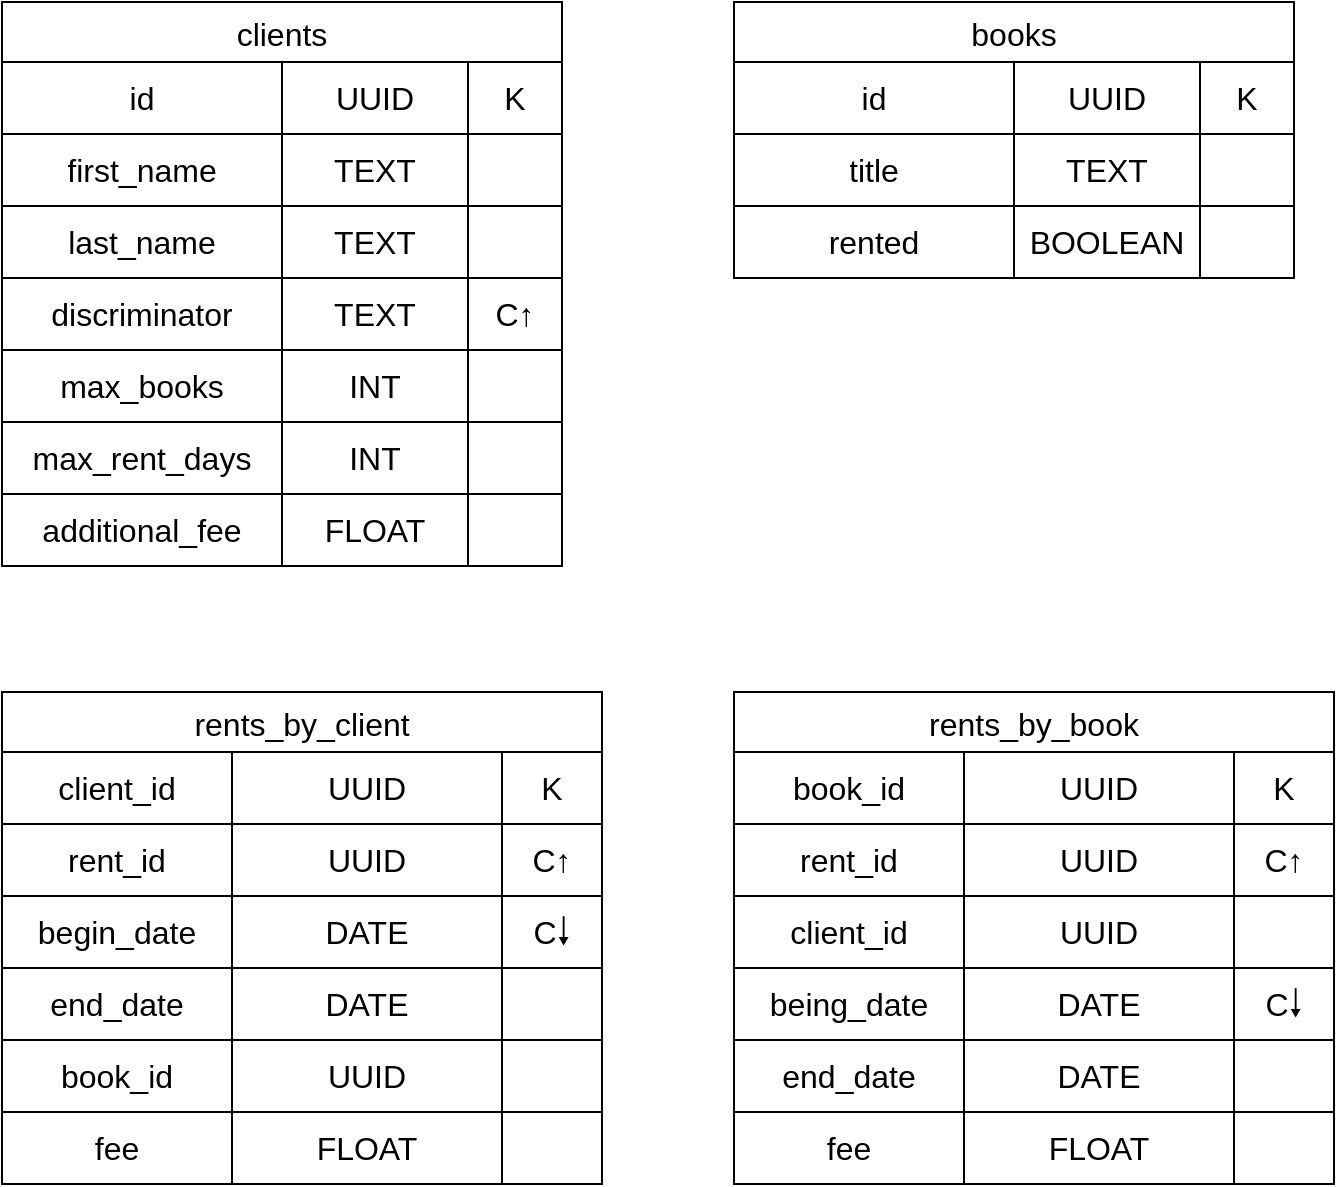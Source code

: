 <mxfile version="26.0.4">
  <diagram name="Page-1" id="k9nQRyF4IQkoTlptOZB1">
    <mxGraphModel dx="1023" dy="348" grid="1" gridSize="10" guides="1" tooltips="1" connect="1" arrows="1" fold="1" page="1" pageScale="1" pageWidth="827" pageHeight="1169" math="0" shadow="0">
      <root>
        <mxCell id="0" />
        <mxCell id="1" parent="0" />
        <mxCell id="cYdkkXX8m2xhBoEQVh9J-1" value="clients" style="shape=table;startSize=30;container=1;collapsible=0;childLayout=tableLayout;strokeColor=default;fontSize=16;movable=1;resizable=1;rotatable=1;deletable=1;editable=1;locked=0;connectable=1;rowLines=1;columnLines=1;fixedRows=0;resizeLast=0;resizeLastRow=0;arcSize=15;absoluteArcSize=0;noLabel=0;" parent="1" vertex="1">
          <mxGeometry x="114" y="240" width="280" height="282" as="geometry" />
        </mxCell>
        <mxCell id="cYdkkXX8m2xhBoEQVh9J-6" value="" style="shape=tableRow;horizontal=0;startSize=0;swimlaneHead=0;swimlaneBody=0;strokeColor=inherit;top=0;left=0;bottom=0;right=0;collapsible=0;dropTarget=0;fillColor=none;points=[[0,0.5],[1,0.5]];portConstraint=eastwest;fontSize=16;" parent="cYdkkXX8m2xhBoEQVh9J-1" vertex="1">
          <mxGeometry y="30" width="280" height="36" as="geometry" />
        </mxCell>
        <mxCell id="cYdkkXX8m2xhBoEQVh9J-7" value="id" style="shape=partialRectangle;html=1;whiteSpace=wrap;connectable=0;strokeColor=inherit;overflow=hidden;fillColor=none;top=0;left=0;bottom=0;right=0;pointerEvents=1;fontSize=16;" parent="cYdkkXX8m2xhBoEQVh9J-6" vertex="1">
          <mxGeometry width="140" height="36" as="geometry">
            <mxRectangle width="140" height="36" as="alternateBounds" />
          </mxGeometry>
        </mxCell>
        <mxCell id="cYdkkXX8m2xhBoEQVh9J-8" value="UUID" style="shape=partialRectangle;html=1;whiteSpace=wrap;connectable=0;strokeColor=inherit;overflow=hidden;fillColor=none;top=0;left=0;bottom=0;right=0;pointerEvents=1;fontSize=16;" parent="cYdkkXX8m2xhBoEQVh9J-6" vertex="1">
          <mxGeometry x="140" width="93" height="36" as="geometry">
            <mxRectangle width="93" height="36" as="alternateBounds" />
          </mxGeometry>
        </mxCell>
        <mxCell id="cYdkkXX8m2xhBoEQVh9J-9" value="K" style="shape=partialRectangle;html=1;whiteSpace=wrap;connectable=0;strokeColor=inherit;overflow=hidden;fillColor=none;top=0;left=0;bottom=0;right=0;pointerEvents=1;fontSize=16;" parent="cYdkkXX8m2xhBoEQVh9J-6" vertex="1">
          <mxGeometry x="233" width="47" height="36" as="geometry">
            <mxRectangle width="47" height="36" as="alternateBounds" />
          </mxGeometry>
        </mxCell>
        <mxCell id="cYdkkXX8m2xhBoEQVh9J-75" value="" style="shape=tableRow;horizontal=0;startSize=0;swimlaneHead=0;swimlaneBody=0;strokeColor=inherit;top=0;left=0;bottom=0;right=0;collapsible=0;dropTarget=0;fillColor=none;points=[[0,0.5],[1,0.5]];portConstraint=eastwest;fontSize=16;" parent="cYdkkXX8m2xhBoEQVh9J-1" vertex="1">
          <mxGeometry y="66" width="280" height="36" as="geometry" />
        </mxCell>
        <mxCell id="cYdkkXX8m2xhBoEQVh9J-76" value="first_name" style="shape=partialRectangle;html=1;whiteSpace=wrap;connectable=0;strokeColor=inherit;overflow=hidden;fillColor=none;top=0;left=0;bottom=0;right=0;pointerEvents=1;fontSize=16;" parent="cYdkkXX8m2xhBoEQVh9J-75" vertex="1">
          <mxGeometry width="140" height="36" as="geometry">
            <mxRectangle width="140" height="36" as="alternateBounds" />
          </mxGeometry>
        </mxCell>
        <mxCell id="cYdkkXX8m2xhBoEQVh9J-77" value="TEXT" style="shape=partialRectangle;html=1;whiteSpace=wrap;connectable=0;strokeColor=inherit;overflow=hidden;fillColor=none;top=0;left=0;bottom=0;right=0;pointerEvents=1;fontSize=16;" parent="cYdkkXX8m2xhBoEQVh9J-75" vertex="1">
          <mxGeometry x="140" width="93" height="36" as="geometry">
            <mxRectangle width="93" height="36" as="alternateBounds" />
          </mxGeometry>
        </mxCell>
        <mxCell id="cYdkkXX8m2xhBoEQVh9J-78" value="" style="shape=partialRectangle;html=1;whiteSpace=wrap;connectable=0;strokeColor=inherit;overflow=hidden;fillColor=none;top=0;left=0;bottom=0;right=0;pointerEvents=1;fontSize=16;" parent="cYdkkXX8m2xhBoEQVh9J-75" vertex="1">
          <mxGeometry x="233" width="47" height="36" as="geometry">
            <mxRectangle width="47" height="36" as="alternateBounds" />
          </mxGeometry>
        </mxCell>
        <mxCell id="cYdkkXX8m2xhBoEQVh9J-79" value="" style="shape=tableRow;horizontal=0;startSize=0;swimlaneHead=0;swimlaneBody=0;strokeColor=inherit;top=0;left=0;bottom=0;right=0;collapsible=0;dropTarget=0;fillColor=none;points=[[0,0.5],[1,0.5]];portConstraint=eastwest;fontSize=16;" parent="cYdkkXX8m2xhBoEQVh9J-1" vertex="1">
          <mxGeometry y="102" width="280" height="36" as="geometry" />
        </mxCell>
        <mxCell id="cYdkkXX8m2xhBoEQVh9J-80" value="last_name" style="shape=partialRectangle;html=1;whiteSpace=wrap;connectable=0;strokeColor=inherit;overflow=hidden;fillColor=none;top=0;left=0;bottom=0;right=0;pointerEvents=1;fontSize=16;" parent="cYdkkXX8m2xhBoEQVh9J-79" vertex="1">
          <mxGeometry width="140" height="36" as="geometry">
            <mxRectangle width="140" height="36" as="alternateBounds" />
          </mxGeometry>
        </mxCell>
        <mxCell id="cYdkkXX8m2xhBoEQVh9J-81" value="TEXT" style="shape=partialRectangle;html=1;whiteSpace=wrap;connectable=0;strokeColor=inherit;overflow=hidden;fillColor=none;top=0;left=0;bottom=0;right=0;pointerEvents=1;fontSize=16;" parent="cYdkkXX8m2xhBoEQVh9J-79" vertex="1">
          <mxGeometry x="140" width="93" height="36" as="geometry">
            <mxRectangle width="93" height="36" as="alternateBounds" />
          </mxGeometry>
        </mxCell>
        <mxCell id="cYdkkXX8m2xhBoEQVh9J-82" value="" style="shape=partialRectangle;html=1;whiteSpace=wrap;connectable=0;strokeColor=inherit;overflow=hidden;fillColor=none;top=0;left=0;bottom=0;right=0;pointerEvents=1;fontSize=16;" parent="cYdkkXX8m2xhBoEQVh9J-79" vertex="1">
          <mxGeometry x="233" width="47" height="36" as="geometry">
            <mxRectangle width="47" height="36" as="alternateBounds" />
          </mxGeometry>
        </mxCell>
        <mxCell id="cYdkkXX8m2xhBoEQVh9J-83" value="" style="shape=tableRow;horizontal=0;startSize=0;swimlaneHead=0;swimlaneBody=0;strokeColor=inherit;top=0;left=0;bottom=0;right=0;collapsible=0;dropTarget=0;fillColor=none;points=[[0,0.5],[1,0.5]];portConstraint=eastwest;fontSize=16;" parent="cYdkkXX8m2xhBoEQVh9J-1" vertex="1">
          <mxGeometry y="138" width="280" height="36" as="geometry" />
        </mxCell>
        <mxCell id="cYdkkXX8m2xhBoEQVh9J-84" value="discriminator" style="shape=partialRectangle;html=1;whiteSpace=wrap;connectable=0;strokeColor=inherit;overflow=hidden;fillColor=none;top=0;left=0;bottom=0;right=0;pointerEvents=1;fontSize=16;" parent="cYdkkXX8m2xhBoEQVh9J-83" vertex="1">
          <mxGeometry width="140" height="36" as="geometry">
            <mxRectangle width="140" height="36" as="alternateBounds" />
          </mxGeometry>
        </mxCell>
        <mxCell id="cYdkkXX8m2xhBoEQVh9J-85" value="TEXT" style="shape=partialRectangle;html=1;whiteSpace=wrap;connectable=0;strokeColor=inherit;overflow=hidden;fillColor=none;top=0;left=0;bottom=0;right=0;pointerEvents=1;fontSize=16;" parent="cYdkkXX8m2xhBoEQVh9J-83" vertex="1">
          <mxGeometry x="140" width="93" height="36" as="geometry">
            <mxRectangle width="93" height="36" as="alternateBounds" />
          </mxGeometry>
        </mxCell>
        <mxCell id="cYdkkXX8m2xhBoEQVh9J-86" value="C↑" style="shape=partialRectangle;html=1;whiteSpace=wrap;connectable=0;strokeColor=inherit;overflow=hidden;fillColor=none;top=0;left=0;bottom=0;right=0;pointerEvents=1;fontSize=16;" parent="cYdkkXX8m2xhBoEQVh9J-83" vertex="1">
          <mxGeometry x="233" width="47" height="36" as="geometry">
            <mxRectangle width="47" height="36" as="alternateBounds" />
          </mxGeometry>
        </mxCell>
        <mxCell id="b5AlwwRcJ1X6dgtopBFu-5" value="" style="shape=tableRow;horizontal=0;startSize=0;swimlaneHead=0;swimlaneBody=0;strokeColor=inherit;top=0;left=0;bottom=0;right=0;collapsible=0;dropTarget=0;fillColor=none;points=[[0,0.5],[1,0.5]];portConstraint=eastwest;fontSize=16;" vertex="1" parent="cYdkkXX8m2xhBoEQVh9J-1">
          <mxGeometry y="174" width="280" height="36" as="geometry" />
        </mxCell>
        <mxCell id="b5AlwwRcJ1X6dgtopBFu-6" value="max_books" style="shape=partialRectangle;html=1;whiteSpace=wrap;connectable=0;strokeColor=inherit;overflow=hidden;fillColor=none;top=0;left=0;bottom=0;right=0;pointerEvents=1;fontSize=16;" vertex="1" parent="b5AlwwRcJ1X6dgtopBFu-5">
          <mxGeometry width="140" height="36" as="geometry">
            <mxRectangle width="140" height="36" as="alternateBounds" />
          </mxGeometry>
        </mxCell>
        <mxCell id="b5AlwwRcJ1X6dgtopBFu-7" value="INT" style="shape=partialRectangle;html=1;whiteSpace=wrap;connectable=0;strokeColor=inherit;overflow=hidden;fillColor=none;top=0;left=0;bottom=0;right=0;pointerEvents=1;fontSize=16;" vertex="1" parent="b5AlwwRcJ1X6dgtopBFu-5">
          <mxGeometry x="140" width="93" height="36" as="geometry">
            <mxRectangle width="93" height="36" as="alternateBounds" />
          </mxGeometry>
        </mxCell>
        <mxCell id="b5AlwwRcJ1X6dgtopBFu-8" value="" style="shape=partialRectangle;html=1;whiteSpace=wrap;connectable=0;strokeColor=inherit;overflow=hidden;fillColor=none;top=0;left=0;bottom=0;right=0;pointerEvents=1;fontSize=16;" vertex="1" parent="b5AlwwRcJ1X6dgtopBFu-5">
          <mxGeometry x="233" width="47" height="36" as="geometry">
            <mxRectangle width="47" height="36" as="alternateBounds" />
          </mxGeometry>
        </mxCell>
        <mxCell id="b5AlwwRcJ1X6dgtopBFu-9" value="" style="shape=tableRow;horizontal=0;startSize=0;swimlaneHead=0;swimlaneBody=0;strokeColor=inherit;top=0;left=0;bottom=0;right=0;collapsible=0;dropTarget=0;fillColor=none;points=[[0,0.5],[1,0.5]];portConstraint=eastwest;fontSize=16;" vertex="1" parent="cYdkkXX8m2xhBoEQVh9J-1">
          <mxGeometry y="210" width="280" height="36" as="geometry" />
        </mxCell>
        <mxCell id="b5AlwwRcJ1X6dgtopBFu-10" value="max_rent_days" style="shape=partialRectangle;html=1;whiteSpace=wrap;connectable=0;strokeColor=inherit;overflow=hidden;fillColor=none;top=0;left=0;bottom=0;right=0;pointerEvents=1;fontSize=16;" vertex="1" parent="b5AlwwRcJ1X6dgtopBFu-9">
          <mxGeometry width="140" height="36" as="geometry">
            <mxRectangle width="140" height="36" as="alternateBounds" />
          </mxGeometry>
        </mxCell>
        <mxCell id="b5AlwwRcJ1X6dgtopBFu-11" value="INT" style="shape=partialRectangle;html=1;whiteSpace=wrap;connectable=0;strokeColor=inherit;overflow=hidden;fillColor=none;top=0;left=0;bottom=0;right=0;pointerEvents=1;fontSize=16;" vertex="1" parent="b5AlwwRcJ1X6dgtopBFu-9">
          <mxGeometry x="140" width="93" height="36" as="geometry">
            <mxRectangle width="93" height="36" as="alternateBounds" />
          </mxGeometry>
        </mxCell>
        <mxCell id="b5AlwwRcJ1X6dgtopBFu-12" value="" style="shape=partialRectangle;html=1;whiteSpace=wrap;connectable=0;strokeColor=inherit;overflow=hidden;fillColor=none;top=0;left=0;bottom=0;right=0;pointerEvents=1;fontSize=16;" vertex="1" parent="b5AlwwRcJ1X6dgtopBFu-9">
          <mxGeometry x="233" width="47" height="36" as="geometry">
            <mxRectangle width="47" height="36" as="alternateBounds" />
          </mxGeometry>
        </mxCell>
        <mxCell id="cYdkkXX8m2xhBoEQVh9J-87" value="" style="shape=tableRow;horizontal=0;startSize=0;swimlaneHead=0;swimlaneBody=0;strokeColor=inherit;top=0;left=0;bottom=0;right=0;collapsible=0;dropTarget=0;fillColor=none;points=[[0,0.5],[1,0.5]];portConstraint=eastwest;fontSize=16;" parent="cYdkkXX8m2xhBoEQVh9J-1" vertex="1">
          <mxGeometry y="246" width="280" height="36" as="geometry" />
        </mxCell>
        <mxCell id="cYdkkXX8m2xhBoEQVh9J-88" value="additional_fee" style="shape=partialRectangle;html=1;whiteSpace=wrap;connectable=0;strokeColor=inherit;overflow=hidden;fillColor=none;top=0;left=0;bottom=0;right=0;pointerEvents=1;fontSize=16;" parent="cYdkkXX8m2xhBoEQVh9J-87" vertex="1">
          <mxGeometry width="140" height="36" as="geometry">
            <mxRectangle width="140" height="36" as="alternateBounds" />
          </mxGeometry>
        </mxCell>
        <mxCell id="cYdkkXX8m2xhBoEQVh9J-89" value="FLOAT" style="shape=partialRectangle;html=1;whiteSpace=wrap;connectable=0;strokeColor=inherit;overflow=hidden;fillColor=none;top=0;left=0;bottom=0;right=0;pointerEvents=1;fontSize=16;" parent="cYdkkXX8m2xhBoEQVh9J-87" vertex="1">
          <mxGeometry x="140" width="93" height="36" as="geometry">
            <mxRectangle width="93" height="36" as="alternateBounds" />
          </mxGeometry>
        </mxCell>
        <mxCell id="cYdkkXX8m2xhBoEQVh9J-90" value="" style="shape=partialRectangle;html=1;whiteSpace=wrap;connectable=0;strokeColor=inherit;overflow=hidden;fillColor=none;top=0;left=0;bottom=0;right=0;pointerEvents=1;fontSize=16;" parent="cYdkkXX8m2xhBoEQVh9J-87" vertex="1">
          <mxGeometry x="233" width="47" height="36" as="geometry">
            <mxRectangle width="47" height="36" as="alternateBounds" />
          </mxGeometry>
        </mxCell>
        <mxCell id="cYdkkXX8m2xhBoEQVh9J-32" value="" style="shape=tableRow;horizontal=0;startSize=0;swimlaneHead=0;swimlaneBody=0;strokeColor=inherit;top=0;left=0;bottom=0;right=0;collapsible=0;dropTarget=0;fillColor=none;points=[[0,0.5],[1,0.5]];portConstraint=eastwest;fontSize=16;" parent="1" vertex="1">
          <mxGeometry x="520" y="450" width="180" height="47" as="geometry" />
        </mxCell>
        <mxCell id="cYdkkXX8m2xhBoEQVh9J-34" value="" style="shape=partialRectangle;html=1;whiteSpace=wrap;connectable=0;strokeColor=inherit;overflow=hidden;fillColor=none;top=0;left=0;bottom=0;right=0;pointerEvents=1;fontSize=16;" parent="cYdkkXX8m2xhBoEQVh9J-32" vertex="1">
          <mxGeometry x="90" width="60" height="47" as="geometry">
            <mxRectangle width="60" height="47" as="alternateBounds" />
          </mxGeometry>
        </mxCell>
        <mxCell id="cYdkkXX8m2xhBoEQVh9J-35" value="" style="shape=partialRectangle;html=1;whiteSpace=wrap;connectable=0;strokeColor=inherit;overflow=hidden;fillColor=none;top=0;left=0;bottom=0;right=0;pointerEvents=1;fontSize=16;" parent="cYdkkXX8m2xhBoEQVh9J-32" vertex="1">
          <mxGeometry x="150" width="30" height="47" as="geometry">
            <mxRectangle width="30" height="47" as="alternateBounds" />
          </mxGeometry>
        </mxCell>
        <mxCell id="cYdkkXX8m2xhBoEQVh9J-91" value="books" style="shape=table;startSize=30;container=1;collapsible=0;childLayout=tableLayout;strokeColor=default;fontSize=16;movable=1;resizable=1;rotatable=1;deletable=1;editable=1;locked=0;connectable=1;rowLines=1;columnLines=1;fixedRows=0;resizeLast=0;resizeLastRow=0;arcSize=15;absoluteArcSize=0;noLabel=0;" parent="1" vertex="1">
          <mxGeometry x="480" y="240" width="280" height="138" as="geometry" />
        </mxCell>
        <mxCell id="cYdkkXX8m2xhBoEQVh9J-92" value="" style="shape=tableRow;horizontal=0;startSize=0;swimlaneHead=0;swimlaneBody=0;strokeColor=inherit;top=0;left=0;bottom=0;right=0;collapsible=0;dropTarget=0;fillColor=none;points=[[0,0.5],[1,0.5]];portConstraint=eastwest;fontSize=16;" parent="cYdkkXX8m2xhBoEQVh9J-91" vertex="1">
          <mxGeometry y="30" width="280" height="36" as="geometry" />
        </mxCell>
        <mxCell id="cYdkkXX8m2xhBoEQVh9J-93" value="id" style="shape=partialRectangle;html=1;whiteSpace=wrap;connectable=0;strokeColor=inherit;overflow=hidden;fillColor=none;top=0;left=0;bottom=0;right=0;pointerEvents=1;fontSize=16;" parent="cYdkkXX8m2xhBoEQVh9J-92" vertex="1">
          <mxGeometry width="140" height="36" as="geometry">
            <mxRectangle width="140" height="36" as="alternateBounds" />
          </mxGeometry>
        </mxCell>
        <mxCell id="cYdkkXX8m2xhBoEQVh9J-94" value="UUID" style="shape=partialRectangle;html=1;whiteSpace=wrap;connectable=0;strokeColor=inherit;overflow=hidden;fillColor=none;top=0;left=0;bottom=0;right=0;pointerEvents=1;fontSize=16;" parent="cYdkkXX8m2xhBoEQVh9J-92" vertex="1">
          <mxGeometry x="140" width="93" height="36" as="geometry">
            <mxRectangle width="93" height="36" as="alternateBounds" />
          </mxGeometry>
        </mxCell>
        <mxCell id="cYdkkXX8m2xhBoEQVh9J-95" value="K" style="shape=partialRectangle;html=1;whiteSpace=wrap;connectable=0;strokeColor=inherit;overflow=hidden;fillColor=none;top=0;left=0;bottom=0;right=0;pointerEvents=1;fontSize=16;" parent="cYdkkXX8m2xhBoEQVh9J-92" vertex="1">
          <mxGeometry x="233" width="47" height="36" as="geometry">
            <mxRectangle width="47" height="36" as="alternateBounds" />
          </mxGeometry>
        </mxCell>
        <mxCell id="cYdkkXX8m2xhBoEQVh9J-96" value="" style="shape=tableRow;horizontal=0;startSize=0;swimlaneHead=0;swimlaneBody=0;strokeColor=inherit;top=0;left=0;bottom=0;right=0;collapsible=0;dropTarget=0;fillColor=none;points=[[0,0.5],[1,0.5]];portConstraint=eastwest;fontSize=16;" parent="cYdkkXX8m2xhBoEQVh9J-91" vertex="1">
          <mxGeometry y="66" width="280" height="36" as="geometry" />
        </mxCell>
        <mxCell id="cYdkkXX8m2xhBoEQVh9J-97" value="title" style="shape=partialRectangle;html=1;whiteSpace=wrap;connectable=0;strokeColor=inherit;overflow=hidden;fillColor=none;top=0;left=0;bottom=0;right=0;pointerEvents=1;fontSize=16;" parent="cYdkkXX8m2xhBoEQVh9J-96" vertex="1">
          <mxGeometry width="140" height="36" as="geometry">
            <mxRectangle width="140" height="36" as="alternateBounds" />
          </mxGeometry>
        </mxCell>
        <mxCell id="cYdkkXX8m2xhBoEQVh9J-98" value="TEXT" style="shape=partialRectangle;html=1;whiteSpace=wrap;connectable=0;strokeColor=inherit;overflow=hidden;fillColor=none;top=0;left=0;bottom=0;right=0;pointerEvents=1;fontSize=16;" parent="cYdkkXX8m2xhBoEQVh9J-96" vertex="1">
          <mxGeometry x="140" width="93" height="36" as="geometry">
            <mxRectangle width="93" height="36" as="alternateBounds" />
          </mxGeometry>
        </mxCell>
        <mxCell id="cYdkkXX8m2xhBoEQVh9J-99" value="" style="shape=partialRectangle;html=1;whiteSpace=wrap;connectable=0;strokeColor=inherit;overflow=hidden;fillColor=none;top=0;left=0;bottom=0;right=0;pointerEvents=1;fontSize=16;" parent="cYdkkXX8m2xhBoEQVh9J-96" vertex="1">
          <mxGeometry x="233" width="47" height="36" as="geometry">
            <mxRectangle width="47" height="36" as="alternateBounds" />
          </mxGeometry>
        </mxCell>
        <mxCell id="cYdkkXX8m2xhBoEQVh9J-100" value="" style="shape=tableRow;horizontal=0;startSize=0;swimlaneHead=0;swimlaneBody=0;strokeColor=inherit;top=0;left=0;bottom=0;right=0;collapsible=0;dropTarget=0;fillColor=none;points=[[0,0.5],[1,0.5]];portConstraint=eastwest;fontSize=16;" parent="cYdkkXX8m2xhBoEQVh9J-91" vertex="1">
          <mxGeometry y="102" width="280" height="36" as="geometry" />
        </mxCell>
        <mxCell id="cYdkkXX8m2xhBoEQVh9J-101" value="rented" style="shape=partialRectangle;html=1;whiteSpace=wrap;connectable=0;strokeColor=inherit;overflow=hidden;fillColor=none;top=0;left=0;bottom=0;right=0;pointerEvents=1;fontSize=16;" parent="cYdkkXX8m2xhBoEQVh9J-100" vertex="1">
          <mxGeometry width="140" height="36" as="geometry">
            <mxRectangle width="140" height="36" as="alternateBounds" />
          </mxGeometry>
        </mxCell>
        <mxCell id="cYdkkXX8m2xhBoEQVh9J-102" value="BOOLEAN" style="shape=partialRectangle;html=1;whiteSpace=wrap;connectable=0;strokeColor=inherit;overflow=hidden;fillColor=none;top=0;left=0;bottom=0;right=0;pointerEvents=1;fontSize=16;" parent="cYdkkXX8m2xhBoEQVh9J-100" vertex="1">
          <mxGeometry x="140" width="93" height="36" as="geometry">
            <mxRectangle width="93" height="36" as="alternateBounds" />
          </mxGeometry>
        </mxCell>
        <mxCell id="cYdkkXX8m2xhBoEQVh9J-103" value="" style="shape=partialRectangle;html=1;whiteSpace=wrap;connectable=0;strokeColor=inherit;overflow=hidden;fillColor=none;top=0;left=0;bottom=0;right=0;pointerEvents=1;fontSize=16;" parent="cYdkkXX8m2xhBoEQVh9J-100" vertex="1">
          <mxGeometry x="233" width="47" height="36" as="geometry">
            <mxRectangle width="47" height="36" as="alternateBounds" />
          </mxGeometry>
        </mxCell>
        <mxCell id="cYdkkXX8m2xhBoEQVh9J-124" value="rents_by_client" style="shape=table;startSize=30;container=1;collapsible=0;childLayout=tableLayout;strokeColor=default;fontSize=16;movable=1;resizable=1;rotatable=1;deletable=1;editable=1;locked=0;connectable=1;rowLines=1;columnLines=1;fixedRows=0;resizeLast=0;resizeLastRow=0;arcSize=15;absoluteArcSize=0;noLabel=0;" parent="1" vertex="1">
          <mxGeometry x="114" y="585" width="300" height="246" as="geometry" />
        </mxCell>
        <mxCell id="cYdkkXX8m2xhBoEQVh9J-125" value="" style="shape=tableRow;horizontal=0;startSize=0;swimlaneHead=0;swimlaneBody=0;strokeColor=inherit;top=0;left=0;bottom=0;right=0;collapsible=0;dropTarget=0;fillColor=none;points=[[0,0.5],[1,0.5]];portConstraint=eastwest;fontSize=16;" parent="cYdkkXX8m2xhBoEQVh9J-124" vertex="1">
          <mxGeometry y="30" width="300" height="36" as="geometry" />
        </mxCell>
        <mxCell id="cYdkkXX8m2xhBoEQVh9J-126" value="client_id" style="shape=partialRectangle;html=1;whiteSpace=wrap;connectable=0;strokeColor=inherit;overflow=hidden;fillColor=none;top=0;left=0;bottom=0;right=0;pointerEvents=1;fontSize=16;" parent="cYdkkXX8m2xhBoEQVh9J-125" vertex="1">
          <mxGeometry width="115" height="36" as="geometry">
            <mxRectangle width="115" height="36" as="alternateBounds" />
          </mxGeometry>
        </mxCell>
        <mxCell id="cYdkkXX8m2xhBoEQVh9J-127" value="UUID" style="shape=partialRectangle;html=1;whiteSpace=wrap;connectable=0;strokeColor=inherit;overflow=hidden;fillColor=none;top=0;left=0;bottom=0;right=0;pointerEvents=1;fontSize=16;" parent="cYdkkXX8m2xhBoEQVh9J-125" vertex="1">
          <mxGeometry x="115" width="135" height="36" as="geometry">
            <mxRectangle width="135" height="36" as="alternateBounds" />
          </mxGeometry>
        </mxCell>
        <mxCell id="cYdkkXX8m2xhBoEQVh9J-128" value="K" style="shape=partialRectangle;html=1;whiteSpace=wrap;connectable=0;strokeColor=inherit;overflow=hidden;fillColor=none;top=0;left=0;bottom=0;right=0;pointerEvents=1;fontSize=16;" parent="cYdkkXX8m2xhBoEQVh9J-125" vertex="1">
          <mxGeometry x="250" width="50" height="36" as="geometry">
            <mxRectangle width="50" height="36" as="alternateBounds" />
          </mxGeometry>
        </mxCell>
        <mxCell id="cYdkkXX8m2xhBoEQVh9J-158" value="" style="shape=tableRow;horizontal=0;startSize=0;swimlaneHead=0;swimlaneBody=0;strokeColor=inherit;top=0;left=0;bottom=0;right=0;collapsible=0;dropTarget=0;fillColor=none;points=[[0,0.5],[1,0.5]];portConstraint=eastwest;fontSize=16;" parent="cYdkkXX8m2xhBoEQVh9J-124" vertex="1">
          <mxGeometry y="66" width="300" height="36" as="geometry" />
        </mxCell>
        <mxCell id="cYdkkXX8m2xhBoEQVh9J-159" value="rent_id" style="shape=partialRectangle;html=1;whiteSpace=wrap;connectable=0;strokeColor=inherit;overflow=hidden;fillColor=none;top=0;left=0;bottom=0;right=0;pointerEvents=1;fontSize=16;" parent="cYdkkXX8m2xhBoEQVh9J-158" vertex="1">
          <mxGeometry width="115" height="36" as="geometry">
            <mxRectangle width="115" height="36" as="alternateBounds" />
          </mxGeometry>
        </mxCell>
        <mxCell id="cYdkkXX8m2xhBoEQVh9J-160" value="UUID" style="shape=partialRectangle;html=1;whiteSpace=wrap;connectable=0;strokeColor=inherit;overflow=hidden;fillColor=none;top=0;left=0;bottom=0;right=0;pointerEvents=1;fontSize=16;" parent="cYdkkXX8m2xhBoEQVh9J-158" vertex="1">
          <mxGeometry x="115" width="135" height="36" as="geometry">
            <mxRectangle width="135" height="36" as="alternateBounds" />
          </mxGeometry>
        </mxCell>
        <mxCell id="cYdkkXX8m2xhBoEQVh9J-161" value="C↑" style="shape=partialRectangle;html=1;whiteSpace=wrap;connectable=0;strokeColor=inherit;overflow=hidden;fillColor=none;top=0;left=0;bottom=0;right=0;pointerEvents=1;fontSize=16;" parent="cYdkkXX8m2xhBoEQVh9J-158" vertex="1">
          <mxGeometry x="250" width="50" height="36" as="geometry">
            <mxRectangle width="50" height="36" as="alternateBounds" />
          </mxGeometry>
        </mxCell>
        <mxCell id="cYdkkXX8m2xhBoEQVh9J-162" value="" style="shape=tableRow;horizontal=0;startSize=0;swimlaneHead=0;swimlaneBody=0;strokeColor=inherit;top=0;left=0;bottom=0;right=0;collapsible=0;dropTarget=0;fillColor=none;points=[[0,0.5],[1,0.5]];portConstraint=eastwest;fontSize=16;" parent="cYdkkXX8m2xhBoEQVh9J-124" vertex="1">
          <mxGeometry y="102" width="300" height="36" as="geometry" />
        </mxCell>
        <mxCell id="cYdkkXX8m2xhBoEQVh9J-163" value="begin_date" style="shape=partialRectangle;html=1;whiteSpace=wrap;connectable=0;strokeColor=inherit;overflow=hidden;fillColor=none;top=0;left=0;bottom=0;right=0;pointerEvents=1;fontSize=16;" parent="cYdkkXX8m2xhBoEQVh9J-162" vertex="1">
          <mxGeometry width="115" height="36" as="geometry">
            <mxRectangle width="115" height="36" as="alternateBounds" />
          </mxGeometry>
        </mxCell>
        <mxCell id="cYdkkXX8m2xhBoEQVh9J-164" value="DATE" style="shape=partialRectangle;html=1;whiteSpace=wrap;connectable=0;strokeColor=inherit;overflow=hidden;fillColor=none;top=0;left=0;bottom=0;right=0;pointerEvents=1;fontSize=16;" parent="cYdkkXX8m2xhBoEQVh9J-162" vertex="1">
          <mxGeometry x="115" width="135" height="36" as="geometry">
            <mxRectangle width="135" height="36" as="alternateBounds" />
          </mxGeometry>
        </mxCell>
        <mxCell id="cYdkkXX8m2xhBoEQVh9J-165" value="&lt;font face=&quot;Helvetica&quot;&gt;C&lt;/font&gt;&lt;font style=&quot;font-size: 19px;&quot; face=&quot;Helvetica&quot;&gt;🠓&lt;/font&gt;" style="shape=partialRectangle;html=1;whiteSpace=wrap;connectable=0;strokeColor=inherit;overflow=hidden;fillColor=none;top=0;left=0;bottom=0;right=0;pointerEvents=1;fontSize=16;" parent="cYdkkXX8m2xhBoEQVh9J-162" vertex="1">
          <mxGeometry x="250" width="50" height="36" as="geometry">
            <mxRectangle width="50" height="36" as="alternateBounds" />
          </mxGeometry>
        </mxCell>
        <mxCell id="cYdkkXX8m2xhBoEQVh9J-166" value="" style="shape=tableRow;horizontal=0;startSize=0;swimlaneHead=0;swimlaneBody=0;strokeColor=inherit;top=0;left=0;bottom=0;right=0;collapsible=0;dropTarget=0;fillColor=none;points=[[0,0.5],[1,0.5]];portConstraint=eastwest;fontSize=16;" parent="cYdkkXX8m2xhBoEQVh9J-124" vertex="1">
          <mxGeometry y="138" width="300" height="36" as="geometry" />
        </mxCell>
        <mxCell id="cYdkkXX8m2xhBoEQVh9J-167" value="end_date" style="shape=partialRectangle;html=1;whiteSpace=wrap;connectable=0;strokeColor=inherit;overflow=hidden;fillColor=none;top=0;left=0;bottom=0;right=0;pointerEvents=1;fontSize=16;" parent="cYdkkXX8m2xhBoEQVh9J-166" vertex="1">
          <mxGeometry width="115" height="36" as="geometry">
            <mxRectangle width="115" height="36" as="alternateBounds" />
          </mxGeometry>
        </mxCell>
        <mxCell id="cYdkkXX8m2xhBoEQVh9J-168" value="DATE" style="shape=partialRectangle;html=1;whiteSpace=wrap;connectable=0;strokeColor=inherit;overflow=hidden;fillColor=none;top=0;left=0;bottom=0;right=0;pointerEvents=1;fontSize=16;" parent="cYdkkXX8m2xhBoEQVh9J-166" vertex="1">
          <mxGeometry x="115" width="135" height="36" as="geometry">
            <mxRectangle width="135" height="36" as="alternateBounds" />
          </mxGeometry>
        </mxCell>
        <mxCell id="cYdkkXX8m2xhBoEQVh9J-169" value="" style="shape=partialRectangle;html=1;whiteSpace=wrap;connectable=0;strokeColor=inherit;overflow=hidden;fillColor=none;top=0;left=0;bottom=0;right=0;pointerEvents=1;fontSize=16;" parent="cYdkkXX8m2xhBoEQVh9J-166" vertex="1">
          <mxGeometry x="250" width="50" height="36" as="geometry">
            <mxRectangle width="50" height="36" as="alternateBounds" />
          </mxGeometry>
        </mxCell>
        <mxCell id="cYdkkXX8m2xhBoEQVh9J-204" value="" style="shape=tableRow;horizontal=0;startSize=0;swimlaneHead=0;swimlaneBody=0;strokeColor=inherit;top=0;left=0;bottom=0;right=0;collapsible=0;dropTarget=0;fillColor=none;points=[[0,0.5],[1,0.5]];portConstraint=eastwest;fontSize=16;" parent="cYdkkXX8m2xhBoEQVh9J-124" vertex="1">
          <mxGeometry y="174" width="300" height="36" as="geometry" />
        </mxCell>
        <mxCell id="cYdkkXX8m2xhBoEQVh9J-205" value="book_id" style="shape=partialRectangle;html=1;whiteSpace=wrap;connectable=0;strokeColor=inherit;overflow=hidden;fillColor=none;top=0;left=0;bottom=0;right=0;pointerEvents=1;fontSize=16;" parent="cYdkkXX8m2xhBoEQVh9J-204" vertex="1">
          <mxGeometry width="115" height="36" as="geometry">
            <mxRectangle width="115" height="36" as="alternateBounds" />
          </mxGeometry>
        </mxCell>
        <mxCell id="cYdkkXX8m2xhBoEQVh9J-206" value="UUID" style="shape=partialRectangle;html=1;whiteSpace=wrap;connectable=0;strokeColor=inherit;overflow=hidden;fillColor=none;top=0;left=0;bottom=0;right=0;pointerEvents=1;fontSize=16;" parent="cYdkkXX8m2xhBoEQVh9J-204" vertex="1">
          <mxGeometry x="115" width="135" height="36" as="geometry">
            <mxRectangle width="135" height="36" as="alternateBounds" />
          </mxGeometry>
        </mxCell>
        <mxCell id="cYdkkXX8m2xhBoEQVh9J-207" value="" style="shape=partialRectangle;html=1;whiteSpace=wrap;connectable=0;strokeColor=inherit;overflow=hidden;fillColor=none;top=0;left=0;bottom=0;right=0;pointerEvents=1;fontSize=16;" parent="cYdkkXX8m2xhBoEQVh9J-204" vertex="1">
          <mxGeometry x="250" width="50" height="36" as="geometry">
            <mxRectangle width="50" height="36" as="alternateBounds" />
          </mxGeometry>
        </mxCell>
        <mxCell id="cYdkkXX8m2xhBoEQVh9J-208" value="" style="shape=tableRow;horizontal=0;startSize=0;swimlaneHead=0;swimlaneBody=0;strokeColor=inherit;top=0;left=0;bottom=0;right=0;collapsible=0;dropTarget=0;fillColor=none;points=[[0,0.5],[1,0.5]];portConstraint=eastwest;fontSize=16;" parent="cYdkkXX8m2xhBoEQVh9J-124" vertex="1">
          <mxGeometry y="210" width="300" height="36" as="geometry" />
        </mxCell>
        <mxCell id="cYdkkXX8m2xhBoEQVh9J-209" value="fee" style="shape=partialRectangle;html=1;whiteSpace=wrap;connectable=0;strokeColor=inherit;overflow=hidden;fillColor=none;top=0;left=0;bottom=0;right=0;pointerEvents=1;fontSize=16;" parent="cYdkkXX8m2xhBoEQVh9J-208" vertex="1">
          <mxGeometry width="115" height="36" as="geometry">
            <mxRectangle width="115" height="36" as="alternateBounds" />
          </mxGeometry>
        </mxCell>
        <mxCell id="cYdkkXX8m2xhBoEQVh9J-210" value="FLOAT" style="shape=partialRectangle;html=1;whiteSpace=wrap;connectable=0;strokeColor=inherit;overflow=hidden;fillColor=none;top=0;left=0;bottom=0;right=0;pointerEvents=1;fontSize=16;" parent="cYdkkXX8m2xhBoEQVh9J-208" vertex="1">
          <mxGeometry x="115" width="135" height="36" as="geometry">
            <mxRectangle width="135" height="36" as="alternateBounds" />
          </mxGeometry>
        </mxCell>
        <mxCell id="cYdkkXX8m2xhBoEQVh9J-211" value="" style="shape=partialRectangle;html=1;whiteSpace=wrap;connectable=0;strokeColor=inherit;overflow=hidden;fillColor=none;top=0;left=0;bottom=0;right=0;pointerEvents=1;fontSize=16;" parent="cYdkkXX8m2xhBoEQVh9J-208" vertex="1">
          <mxGeometry x="250" width="50" height="36" as="geometry">
            <mxRectangle width="50" height="36" as="alternateBounds" />
          </mxGeometry>
        </mxCell>
        <mxCell id="cYdkkXX8m2xhBoEQVh9J-212" value="rents_by_book" style="shape=table;startSize=30;container=1;collapsible=0;childLayout=tableLayout;strokeColor=default;fontSize=16;movable=1;resizable=1;rotatable=1;deletable=1;editable=1;locked=0;connectable=1;rowLines=1;columnLines=1;fixedRows=0;resizeLast=0;resizeLastRow=0;arcSize=15;absoluteArcSize=0;noLabel=0;" parent="1" vertex="1">
          <mxGeometry x="480" y="585" width="300" height="246" as="geometry" />
        </mxCell>
        <mxCell id="cYdkkXX8m2xhBoEQVh9J-213" value="" style="shape=tableRow;horizontal=0;startSize=0;swimlaneHead=0;swimlaneBody=0;strokeColor=inherit;top=0;left=0;bottom=0;right=0;collapsible=0;dropTarget=0;fillColor=none;points=[[0,0.5],[1,0.5]];portConstraint=eastwest;fontSize=16;" parent="cYdkkXX8m2xhBoEQVh9J-212" vertex="1">
          <mxGeometry y="30" width="300" height="36" as="geometry" />
        </mxCell>
        <mxCell id="cYdkkXX8m2xhBoEQVh9J-214" value="book_id" style="shape=partialRectangle;html=1;whiteSpace=wrap;connectable=0;strokeColor=inherit;overflow=hidden;fillColor=none;top=0;left=0;bottom=0;right=0;pointerEvents=1;fontSize=16;" parent="cYdkkXX8m2xhBoEQVh9J-213" vertex="1">
          <mxGeometry width="115" height="36" as="geometry">
            <mxRectangle width="115" height="36" as="alternateBounds" />
          </mxGeometry>
        </mxCell>
        <mxCell id="cYdkkXX8m2xhBoEQVh9J-215" value="UUID" style="shape=partialRectangle;html=1;whiteSpace=wrap;connectable=0;strokeColor=inherit;overflow=hidden;fillColor=none;top=0;left=0;bottom=0;right=0;pointerEvents=1;fontSize=16;" parent="cYdkkXX8m2xhBoEQVh9J-213" vertex="1">
          <mxGeometry x="115" width="135" height="36" as="geometry">
            <mxRectangle width="135" height="36" as="alternateBounds" />
          </mxGeometry>
        </mxCell>
        <mxCell id="cYdkkXX8m2xhBoEQVh9J-216" value="K" style="shape=partialRectangle;html=1;whiteSpace=wrap;connectable=0;strokeColor=inherit;overflow=hidden;fillColor=none;top=0;left=0;bottom=0;right=0;pointerEvents=1;fontSize=16;" parent="cYdkkXX8m2xhBoEQVh9J-213" vertex="1">
          <mxGeometry x="250" width="50" height="36" as="geometry">
            <mxRectangle width="50" height="36" as="alternateBounds" />
          </mxGeometry>
        </mxCell>
        <mxCell id="cYdkkXX8m2xhBoEQVh9J-217" value="" style="shape=tableRow;horizontal=0;startSize=0;swimlaneHead=0;swimlaneBody=0;strokeColor=inherit;top=0;left=0;bottom=0;right=0;collapsible=0;dropTarget=0;fillColor=none;points=[[0,0.5],[1,0.5]];portConstraint=eastwest;fontSize=16;" parent="cYdkkXX8m2xhBoEQVh9J-212" vertex="1">
          <mxGeometry y="66" width="300" height="36" as="geometry" />
        </mxCell>
        <mxCell id="cYdkkXX8m2xhBoEQVh9J-218" value="rent_id" style="shape=partialRectangle;html=1;whiteSpace=wrap;connectable=0;strokeColor=inherit;overflow=hidden;fillColor=none;top=0;left=0;bottom=0;right=0;pointerEvents=1;fontSize=16;" parent="cYdkkXX8m2xhBoEQVh9J-217" vertex="1">
          <mxGeometry width="115" height="36" as="geometry">
            <mxRectangle width="115" height="36" as="alternateBounds" />
          </mxGeometry>
        </mxCell>
        <mxCell id="cYdkkXX8m2xhBoEQVh9J-219" value="UUID" style="shape=partialRectangle;html=1;whiteSpace=wrap;connectable=0;strokeColor=inherit;overflow=hidden;fillColor=none;top=0;left=0;bottom=0;right=0;pointerEvents=1;fontSize=16;" parent="cYdkkXX8m2xhBoEQVh9J-217" vertex="1">
          <mxGeometry x="115" width="135" height="36" as="geometry">
            <mxRectangle width="135" height="36" as="alternateBounds" />
          </mxGeometry>
        </mxCell>
        <mxCell id="cYdkkXX8m2xhBoEQVh9J-220" value="C↑" style="shape=partialRectangle;html=1;whiteSpace=wrap;connectable=0;strokeColor=inherit;overflow=hidden;fillColor=none;top=0;left=0;bottom=0;right=0;pointerEvents=1;fontSize=16;" parent="cYdkkXX8m2xhBoEQVh9J-217" vertex="1">
          <mxGeometry x="250" width="50" height="36" as="geometry">
            <mxRectangle width="50" height="36" as="alternateBounds" />
          </mxGeometry>
        </mxCell>
        <mxCell id="cYdkkXX8m2xhBoEQVh9J-221" value="" style="shape=tableRow;horizontal=0;startSize=0;swimlaneHead=0;swimlaneBody=0;strokeColor=inherit;top=0;left=0;bottom=0;right=0;collapsible=0;dropTarget=0;fillColor=none;points=[[0,0.5],[1,0.5]];portConstraint=eastwest;fontSize=16;" parent="cYdkkXX8m2xhBoEQVh9J-212" vertex="1">
          <mxGeometry y="102" width="300" height="36" as="geometry" />
        </mxCell>
        <mxCell id="cYdkkXX8m2xhBoEQVh9J-222" value="client_id" style="shape=partialRectangle;html=1;whiteSpace=wrap;connectable=0;strokeColor=inherit;overflow=hidden;fillColor=none;top=0;left=0;bottom=0;right=0;pointerEvents=1;fontSize=16;" parent="cYdkkXX8m2xhBoEQVh9J-221" vertex="1">
          <mxGeometry width="115" height="36" as="geometry">
            <mxRectangle width="115" height="36" as="alternateBounds" />
          </mxGeometry>
        </mxCell>
        <mxCell id="cYdkkXX8m2xhBoEQVh9J-223" value="UUID" style="shape=partialRectangle;html=1;whiteSpace=wrap;connectable=0;strokeColor=inherit;overflow=hidden;fillColor=none;top=0;left=0;bottom=0;right=0;pointerEvents=1;fontSize=16;" parent="cYdkkXX8m2xhBoEQVh9J-221" vertex="1">
          <mxGeometry x="115" width="135" height="36" as="geometry">
            <mxRectangle width="135" height="36" as="alternateBounds" />
          </mxGeometry>
        </mxCell>
        <mxCell id="cYdkkXX8m2xhBoEQVh9J-224" value="" style="shape=partialRectangle;html=1;whiteSpace=wrap;connectable=0;strokeColor=inherit;overflow=hidden;fillColor=none;top=0;left=0;bottom=0;right=0;pointerEvents=1;fontSize=16;" parent="cYdkkXX8m2xhBoEQVh9J-221" vertex="1">
          <mxGeometry x="250" width="50" height="36" as="geometry">
            <mxRectangle width="50" height="36" as="alternateBounds" />
          </mxGeometry>
        </mxCell>
        <mxCell id="cYdkkXX8m2xhBoEQVh9J-225" value="" style="shape=tableRow;horizontal=0;startSize=0;swimlaneHead=0;swimlaneBody=0;strokeColor=inherit;top=0;left=0;bottom=0;right=0;collapsible=0;dropTarget=0;fillColor=none;points=[[0,0.5],[1,0.5]];portConstraint=eastwest;fontSize=16;" parent="cYdkkXX8m2xhBoEQVh9J-212" vertex="1">
          <mxGeometry y="138" width="300" height="36" as="geometry" />
        </mxCell>
        <mxCell id="cYdkkXX8m2xhBoEQVh9J-226" value="being_date" style="shape=partialRectangle;html=1;whiteSpace=wrap;connectable=0;strokeColor=inherit;overflow=hidden;fillColor=none;top=0;left=0;bottom=0;right=0;pointerEvents=1;fontSize=16;" parent="cYdkkXX8m2xhBoEQVh9J-225" vertex="1">
          <mxGeometry width="115" height="36" as="geometry">
            <mxRectangle width="115" height="36" as="alternateBounds" />
          </mxGeometry>
        </mxCell>
        <mxCell id="cYdkkXX8m2xhBoEQVh9J-227" value="DATE" style="shape=partialRectangle;html=1;whiteSpace=wrap;connectable=0;strokeColor=inherit;overflow=hidden;fillColor=none;top=0;left=0;bottom=0;right=0;pointerEvents=1;fontSize=16;" parent="cYdkkXX8m2xhBoEQVh9J-225" vertex="1">
          <mxGeometry x="115" width="135" height="36" as="geometry">
            <mxRectangle width="135" height="36" as="alternateBounds" />
          </mxGeometry>
        </mxCell>
        <mxCell id="cYdkkXX8m2xhBoEQVh9J-228" value="&lt;font face=&quot;Helvetica&quot;&gt;C&lt;/font&gt;&lt;font style=&quot;font-size: 19px;&quot; face=&quot;Helvetica&quot;&gt;🠓&lt;/font&gt;" style="shape=partialRectangle;html=1;whiteSpace=wrap;connectable=0;strokeColor=inherit;overflow=hidden;fillColor=none;top=0;left=0;bottom=0;right=0;pointerEvents=1;fontSize=16;" parent="cYdkkXX8m2xhBoEQVh9J-225" vertex="1">
          <mxGeometry x="250" width="50" height="36" as="geometry">
            <mxRectangle width="50" height="36" as="alternateBounds" />
          </mxGeometry>
        </mxCell>
        <mxCell id="cYdkkXX8m2xhBoEQVh9J-229" value="" style="shape=tableRow;horizontal=0;startSize=0;swimlaneHead=0;swimlaneBody=0;strokeColor=inherit;top=0;left=0;bottom=0;right=0;collapsible=0;dropTarget=0;fillColor=none;points=[[0,0.5],[1,0.5]];portConstraint=eastwest;fontSize=16;" parent="cYdkkXX8m2xhBoEQVh9J-212" vertex="1">
          <mxGeometry y="174" width="300" height="36" as="geometry" />
        </mxCell>
        <mxCell id="cYdkkXX8m2xhBoEQVh9J-230" value="end_date" style="shape=partialRectangle;html=1;whiteSpace=wrap;connectable=0;strokeColor=inherit;overflow=hidden;fillColor=none;top=0;left=0;bottom=0;right=0;pointerEvents=1;fontSize=16;" parent="cYdkkXX8m2xhBoEQVh9J-229" vertex="1">
          <mxGeometry width="115" height="36" as="geometry">
            <mxRectangle width="115" height="36" as="alternateBounds" />
          </mxGeometry>
        </mxCell>
        <mxCell id="cYdkkXX8m2xhBoEQVh9J-231" value="DATE" style="shape=partialRectangle;html=1;whiteSpace=wrap;connectable=0;strokeColor=inherit;overflow=hidden;fillColor=none;top=0;left=0;bottom=0;right=0;pointerEvents=1;fontSize=16;" parent="cYdkkXX8m2xhBoEQVh9J-229" vertex="1">
          <mxGeometry x="115" width="135" height="36" as="geometry">
            <mxRectangle width="135" height="36" as="alternateBounds" />
          </mxGeometry>
        </mxCell>
        <mxCell id="cYdkkXX8m2xhBoEQVh9J-232" value="" style="shape=partialRectangle;html=1;whiteSpace=wrap;connectable=0;strokeColor=inherit;overflow=hidden;fillColor=none;top=0;left=0;bottom=0;right=0;pointerEvents=1;fontSize=16;" parent="cYdkkXX8m2xhBoEQVh9J-229" vertex="1">
          <mxGeometry x="250" width="50" height="36" as="geometry">
            <mxRectangle width="50" height="36" as="alternateBounds" />
          </mxGeometry>
        </mxCell>
        <mxCell id="cYdkkXX8m2xhBoEQVh9J-233" value="" style="shape=tableRow;horizontal=0;startSize=0;swimlaneHead=0;swimlaneBody=0;strokeColor=inherit;top=0;left=0;bottom=0;right=0;collapsible=0;dropTarget=0;fillColor=none;points=[[0,0.5],[1,0.5]];portConstraint=eastwest;fontSize=16;" parent="cYdkkXX8m2xhBoEQVh9J-212" vertex="1">
          <mxGeometry y="210" width="300" height="36" as="geometry" />
        </mxCell>
        <mxCell id="cYdkkXX8m2xhBoEQVh9J-234" value="fee" style="shape=partialRectangle;html=1;whiteSpace=wrap;connectable=0;strokeColor=inherit;overflow=hidden;fillColor=none;top=0;left=0;bottom=0;right=0;pointerEvents=1;fontSize=16;" parent="cYdkkXX8m2xhBoEQVh9J-233" vertex="1">
          <mxGeometry width="115" height="36" as="geometry">
            <mxRectangle width="115" height="36" as="alternateBounds" />
          </mxGeometry>
        </mxCell>
        <mxCell id="cYdkkXX8m2xhBoEQVh9J-235" value="FLOAT" style="shape=partialRectangle;html=1;whiteSpace=wrap;connectable=0;strokeColor=inherit;overflow=hidden;fillColor=none;top=0;left=0;bottom=0;right=0;pointerEvents=1;fontSize=16;" parent="cYdkkXX8m2xhBoEQVh9J-233" vertex="1">
          <mxGeometry x="115" width="135" height="36" as="geometry">
            <mxRectangle width="135" height="36" as="alternateBounds" />
          </mxGeometry>
        </mxCell>
        <mxCell id="cYdkkXX8m2xhBoEQVh9J-236" value="" style="shape=partialRectangle;html=1;whiteSpace=wrap;connectable=0;strokeColor=inherit;overflow=hidden;fillColor=none;top=0;left=0;bottom=0;right=0;pointerEvents=1;fontSize=16;" parent="cYdkkXX8m2xhBoEQVh9J-233" vertex="1">
          <mxGeometry x="250" width="50" height="36" as="geometry">
            <mxRectangle width="50" height="36" as="alternateBounds" />
          </mxGeometry>
        </mxCell>
      </root>
    </mxGraphModel>
  </diagram>
</mxfile>
